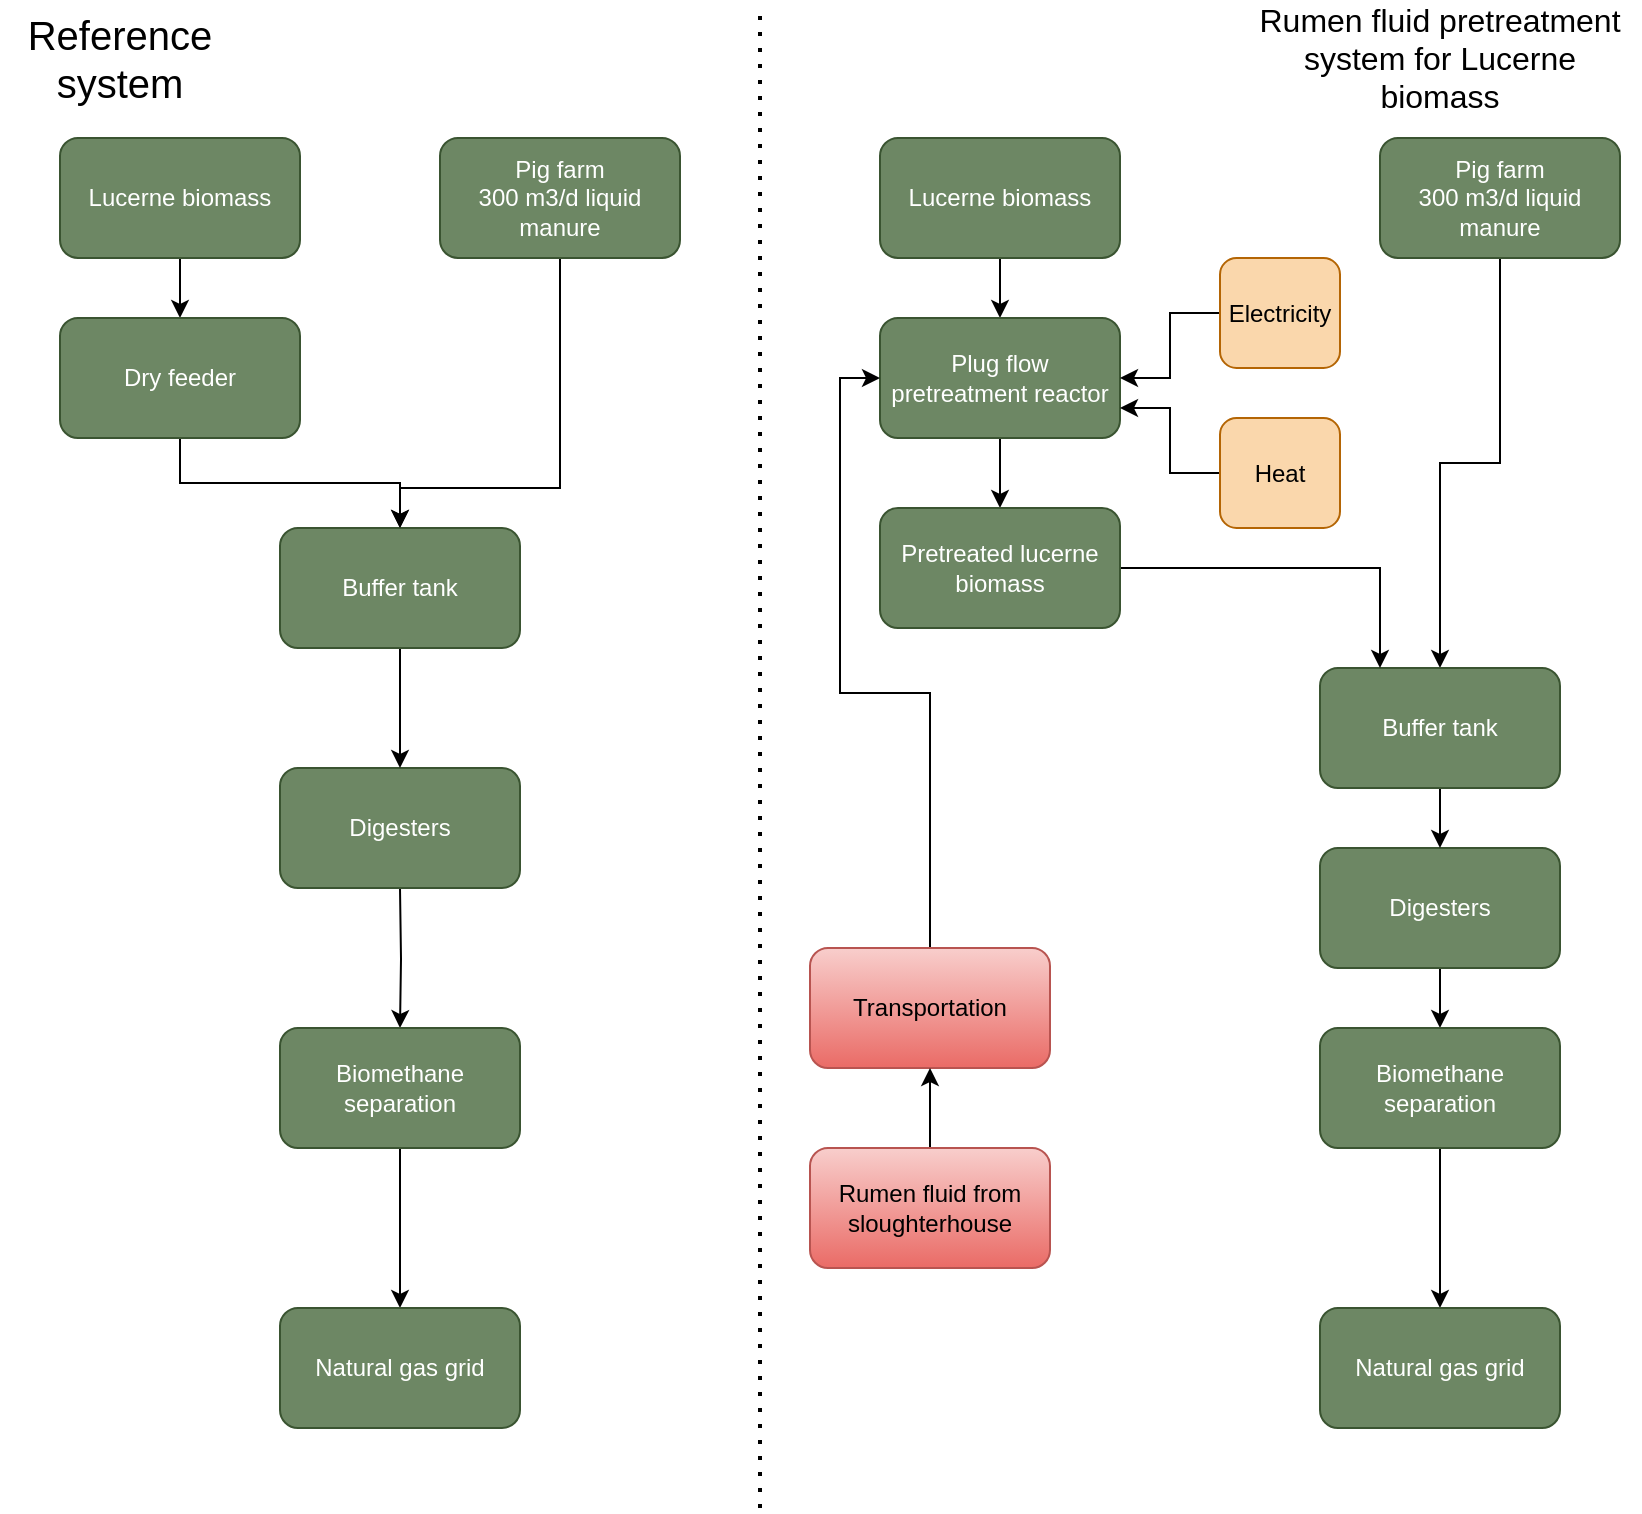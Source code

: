 <mxfile version="24.3.1" type="github">
  <diagram name="Page-1" id="84lWlQYNkhRJp31IneOG">
    <mxGraphModel dx="1050" dy="625" grid="1" gridSize="10" guides="1" tooltips="1" connect="1" arrows="1" fold="1" page="1" pageScale="1" pageWidth="850" pageHeight="1100" math="0" shadow="0">
      <root>
        <mxCell id="0" />
        <mxCell id="1" parent="0" />
        <mxCell id="G4ud9qvy3oYhWYAnnlkO-62" value="" style="edgeStyle=orthogonalEdgeStyle;rounded=0;orthogonalLoop=1;jettySize=auto;html=1;entryX=0.5;entryY=0;entryDx=0;entryDy=0;" parent="1" source="G4ud9qvy3oYhWYAnnlkO-27" target="G4ud9qvy3oYhWYAnnlkO-56" edge="1">
          <mxGeometry relative="1" as="geometry">
            <mxPoint x="300" y="165" as="targetPoint" />
            <Array as="points">
              <mxPoint x="300" y="250" />
              <mxPoint x="220" y="250" />
            </Array>
          </mxGeometry>
        </mxCell>
        <mxCell id="G4ud9qvy3oYhWYAnnlkO-27" value="Pig farm&lt;br&gt;300 m3/d liquid manure" style="rounded=1;whiteSpace=wrap;html=1;fillColor=#6d8764;fontColor=#ffffff;strokeColor=#3A5431;" parent="1" vertex="1">
          <mxGeometry x="240" y="75" width="120" height="60" as="geometry" />
        </mxCell>
        <mxCell id="G4ud9qvy3oYhWYAnnlkO-31" value="" style="edgeStyle=orthogonalEdgeStyle;rounded=0;orthogonalLoop=1;jettySize=auto;html=1;" parent="1" target="G4ud9qvy3oYhWYAnnlkO-36" edge="1">
          <mxGeometry relative="1" as="geometry">
            <mxPoint x="220" y="450" as="sourcePoint" />
          </mxGeometry>
        </mxCell>
        <mxCell id="G4ud9qvy3oYhWYAnnlkO-32" value="Digesters" style="rounded=1;whiteSpace=wrap;html=1;fillColor=#6d8764;fontColor=#ffffff;strokeColor=#3A5431;" parent="1" vertex="1">
          <mxGeometry x="160" y="390" width="120" height="60" as="geometry" />
        </mxCell>
        <mxCell id="G4ud9qvy3oYhWYAnnlkO-34" value="" style="edgeStyle=orthogonalEdgeStyle;rounded=0;orthogonalLoop=1;jettySize=auto;html=1;" parent="1" source="G4ud9qvy3oYhWYAnnlkO-36" target="G4ud9qvy3oYhWYAnnlkO-37" edge="1">
          <mxGeometry relative="1" as="geometry" />
        </mxCell>
        <mxCell id="G4ud9qvy3oYhWYAnnlkO-36" value="Biomethane separation" style="rounded=1;whiteSpace=wrap;html=1;fillColor=#6d8764;fontColor=#ffffff;strokeColor=#3A5431;" parent="1" vertex="1">
          <mxGeometry x="160" y="520" width="120" height="60" as="geometry" />
        </mxCell>
        <mxCell id="G4ud9qvy3oYhWYAnnlkO-37" value="Natural gas grid" style="whiteSpace=wrap;html=1;rounded=1;fillColor=#6d8764;fontColor=#ffffff;strokeColor=#3A5431;" parent="1" vertex="1">
          <mxGeometry x="160" y="660" width="120" height="60" as="geometry" />
        </mxCell>
        <mxCell id="G4ud9qvy3oYhWYAnnlkO-45" value="" style="endArrow=none;dashed=1;html=1;dashPattern=1 3;strokeWidth=2;rounded=0;" parent="1" edge="1">
          <mxGeometry width="50" height="50" relative="1" as="geometry">
            <mxPoint x="400" y="760" as="sourcePoint" />
            <mxPoint x="400" y="10" as="targetPoint" />
          </mxGeometry>
        </mxCell>
        <mxCell id="G4ud9qvy3oYhWYAnnlkO-46" value="Reference system" style="text;html=1;strokeColor=none;fillColor=none;align=center;verticalAlign=middle;whiteSpace=wrap;rounded=0;fontSize=20;" parent="1" vertex="1">
          <mxGeometry x="20" y="20" width="120" height="30" as="geometry" />
        </mxCell>
        <mxCell id="G4ud9qvy3oYhWYAnnlkO-47" value="Rumen fluid pretreatment system for Lucerne biomass&lt;br style=&quot;font-size: 16px;&quot;&gt;" style="text;html=1;strokeColor=none;fillColor=none;align=center;verticalAlign=middle;whiteSpace=wrap;rounded=0;fontSize=16;" parent="1" vertex="1">
          <mxGeometry x="640" y="20" width="200" height="30" as="geometry" />
        </mxCell>
        <mxCell id="G4ud9qvy3oYhWYAnnlkO-64" value="" style="edgeStyle=orthogonalEdgeStyle;rounded=0;orthogonalLoop=1;jettySize=auto;html=1;" parent="1" source="G4ud9qvy3oYhWYAnnlkO-56" target="G4ud9qvy3oYhWYAnnlkO-32" edge="1">
          <mxGeometry relative="1" as="geometry" />
        </mxCell>
        <mxCell id="G4ud9qvy3oYhWYAnnlkO-56" value="Buffer tank" style="rounded=1;whiteSpace=wrap;html=1;fillColor=#6d8764;fontColor=#ffffff;strokeColor=#3A5431;" parent="1" vertex="1">
          <mxGeometry x="160" y="270" width="120" height="60" as="geometry" />
        </mxCell>
        <mxCell id="G4ud9qvy3oYhWYAnnlkO-59" value="" style="edgeStyle=orthogonalEdgeStyle;rounded=0;orthogonalLoop=1;jettySize=auto;html=1;" parent="1" source="G4ud9qvy3oYhWYAnnlkO-57" target="G4ud9qvy3oYhWYAnnlkO-58" edge="1">
          <mxGeometry relative="1" as="geometry" />
        </mxCell>
        <mxCell id="G4ud9qvy3oYhWYAnnlkO-57" value="Lucerne biomass" style="rounded=1;whiteSpace=wrap;html=1;fillColor=#6d8764;fontColor=#ffffff;strokeColor=#3A5431;" parent="1" vertex="1">
          <mxGeometry x="50" y="75" width="120" height="60" as="geometry" />
        </mxCell>
        <mxCell id="G4ud9qvy3oYhWYAnnlkO-60" style="edgeStyle=orthogonalEdgeStyle;rounded=0;orthogonalLoop=1;jettySize=auto;html=1;exitX=0.5;exitY=1;exitDx=0;exitDy=0;entryX=0.5;entryY=0;entryDx=0;entryDy=0;" parent="1" source="G4ud9qvy3oYhWYAnnlkO-58" target="G4ud9qvy3oYhWYAnnlkO-56" edge="1">
          <mxGeometry relative="1" as="geometry" />
        </mxCell>
        <mxCell id="G4ud9qvy3oYhWYAnnlkO-58" value="Dry feeder" style="whiteSpace=wrap;html=1;fillColor=#6d8764;strokeColor=#3A5431;fontColor=#ffffff;rounded=1;" parent="1" vertex="1">
          <mxGeometry x="50" y="165" width="120" height="60" as="geometry" />
        </mxCell>
        <mxCell id="G4ud9qvy3oYhWYAnnlkO-80" style="edgeStyle=orthogonalEdgeStyle;rounded=0;orthogonalLoop=1;jettySize=auto;html=1;exitX=0.5;exitY=1;exitDx=0;exitDy=0;" parent="1" source="G4ud9qvy3oYhWYAnnlkO-66" target="G4ud9qvy3oYhWYAnnlkO-73" edge="1">
          <mxGeometry relative="1" as="geometry" />
        </mxCell>
        <mxCell id="G4ud9qvy3oYhWYAnnlkO-66" value="Pig farm&lt;br&gt;300 m3/d liquid manure" style="rounded=1;whiteSpace=wrap;html=1;fillColor=#6d8764;fontColor=#ffffff;strokeColor=#3A5431;" parent="1" vertex="1">
          <mxGeometry x="710" y="75" width="120" height="60" as="geometry" />
        </mxCell>
        <mxCell id="G4ud9qvy3oYhWYAnnlkO-94" value="" style="edgeStyle=orthogonalEdgeStyle;rounded=0;orthogonalLoop=1;jettySize=auto;html=1;" parent="1" source="G4ud9qvy3oYhWYAnnlkO-68" target="G4ud9qvy3oYhWYAnnlkO-70" edge="1">
          <mxGeometry relative="1" as="geometry" />
        </mxCell>
        <mxCell id="G4ud9qvy3oYhWYAnnlkO-68" value="Digesters" style="rounded=1;whiteSpace=wrap;html=1;fillColor=#6d8764;fontColor=#ffffff;strokeColor=#3A5431;" parent="1" vertex="1">
          <mxGeometry x="680" y="430" width="120" height="60" as="geometry" />
        </mxCell>
        <mxCell id="G4ud9qvy3oYhWYAnnlkO-95" value="" style="edgeStyle=orthogonalEdgeStyle;rounded=0;orthogonalLoop=1;jettySize=auto;html=1;" parent="1" source="G4ud9qvy3oYhWYAnnlkO-70" target="G4ud9qvy3oYhWYAnnlkO-71" edge="1">
          <mxGeometry relative="1" as="geometry" />
        </mxCell>
        <mxCell id="G4ud9qvy3oYhWYAnnlkO-70" value="Biomethane separation" style="rounded=1;whiteSpace=wrap;html=1;fillColor=#6d8764;fontColor=#ffffff;strokeColor=#3A5431;" parent="1" vertex="1">
          <mxGeometry x="680" y="520" width="120" height="60" as="geometry" />
        </mxCell>
        <mxCell id="G4ud9qvy3oYhWYAnnlkO-71" value="Natural gas grid" style="whiteSpace=wrap;html=1;rounded=1;fillColor=#6d8764;fontColor=#ffffff;strokeColor=#3A5431;" parent="1" vertex="1">
          <mxGeometry x="680" y="660" width="120" height="60" as="geometry" />
        </mxCell>
        <mxCell id="G4ud9qvy3oYhWYAnnlkO-72" value="" style="edgeStyle=orthogonalEdgeStyle;rounded=0;orthogonalLoop=1;jettySize=auto;html=1;" parent="1" source="G4ud9qvy3oYhWYAnnlkO-73" target="G4ud9qvy3oYhWYAnnlkO-68" edge="1">
          <mxGeometry relative="1" as="geometry" />
        </mxCell>
        <mxCell id="G4ud9qvy3oYhWYAnnlkO-73" value="Buffer tank" style="rounded=1;whiteSpace=wrap;html=1;fillColor=#6d8764;fontColor=#ffffff;strokeColor=#3A5431;" parent="1" vertex="1">
          <mxGeometry x="680" y="340" width="120" height="60" as="geometry" />
        </mxCell>
        <mxCell id="G4ud9qvy3oYhWYAnnlkO-74" value="" style="edgeStyle=orthogonalEdgeStyle;rounded=0;orthogonalLoop=1;jettySize=auto;html=1;" parent="1" source="G4ud9qvy3oYhWYAnnlkO-75" target="G4ud9qvy3oYhWYAnnlkO-77" edge="1">
          <mxGeometry relative="1" as="geometry" />
        </mxCell>
        <mxCell id="G4ud9qvy3oYhWYAnnlkO-75" value="Lucerne biomass" style="rounded=1;whiteSpace=wrap;html=1;fillColor=#6d8764;fontColor=#ffffff;strokeColor=#3A5431;" parent="1" vertex="1">
          <mxGeometry x="460" y="75" width="120" height="60" as="geometry" />
        </mxCell>
        <mxCell id="G4ud9qvy3oYhWYAnnlkO-79" value="" style="edgeStyle=orthogonalEdgeStyle;rounded=0;orthogonalLoop=1;jettySize=auto;html=1;" parent="1" source="G4ud9qvy3oYhWYAnnlkO-77" target="G4ud9qvy3oYhWYAnnlkO-78" edge="1">
          <mxGeometry relative="1" as="geometry" />
        </mxCell>
        <mxCell id="G4ud9qvy3oYhWYAnnlkO-77" value="Plug flow pretreatment reactor" style="whiteSpace=wrap;html=1;fillColor=#6d8764;strokeColor=#3A5431;fontColor=#ffffff;rounded=1;" parent="1" vertex="1">
          <mxGeometry x="460" y="165" width="120" height="60" as="geometry" />
        </mxCell>
        <mxCell id="G4ud9qvy3oYhWYAnnlkO-90" style="edgeStyle=orthogonalEdgeStyle;rounded=0;orthogonalLoop=1;jettySize=auto;html=1;entryX=0.25;entryY=0;entryDx=0;entryDy=0;" parent="1" source="G4ud9qvy3oYhWYAnnlkO-78" target="G4ud9qvy3oYhWYAnnlkO-73" edge="1">
          <mxGeometry relative="1" as="geometry" />
        </mxCell>
        <mxCell id="G4ud9qvy3oYhWYAnnlkO-78" value="Pretreated lucerne biomass" style="whiteSpace=wrap;html=1;fillColor=#6d8764;strokeColor=#3A5431;fontColor=#ffffff;rounded=1;" parent="1" vertex="1">
          <mxGeometry x="460" y="260" width="120" height="60" as="geometry" />
        </mxCell>
        <mxCell id="G4ud9qvy3oYhWYAnnlkO-87" value="" style="edgeStyle=orthogonalEdgeStyle;rounded=0;orthogonalLoop=1;jettySize=auto;html=1;" parent="1" source="G4ud9qvy3oYhWYAnnlkO-81" target="G4ud9qvy3oYhWYAnnlkO-77" edge="1">
          <mxGeometry relative="1" as="geometry" />
        </mxCell>
        <mxCell id="G4ud9qvy3oYhWYAnnlkO-81" value="Electricity" style="whiteSpace=wrap;html=1;fillColor=#fad7ac;strokeColor=#b46504;rounded=1;" parent="1" vertex="1">
          <mxGeometry x="630" y="135" width="60" height="55" as="geometry" />
        </mxCell>
        <mxCell id="G4ud9qvy3oYhWYAnnlkO-86" style="edgeStyle=orthogonalEdgeStyle;rounded=0;orthogonalLoop=1;jettySize=auto;html=1;entryX=1;entryY=0.75;entryDx=0;entryDy=0;" parent="1" source="G4ud9qvy3oYhWYAnnlkO-84" target="G4ud9qvy3oYhWYAnnlkO-77" edge="1">
          <mxGeometry relative="1" as="geometry" />
        </mxCell>
        <mxCell id="G4ud9qvy3oYhWYAnnlkO-84" value="Heat" style="whiteSpace=wrap;html=1;fillColor=#fad7ac;strokeColor=#b46504;rounded=1;" parent="1" vertex="1">
          <mxGeometry x="630" y="215" width="60" height="55" as="geometry" />
        </mxCell>
        <mxCell id="G4ud9qvy3oYhWYAnnlkO-89" style="edgeStyle=orthogonalEdgeStyle;rounded=0;orthogonalLoop=1;jettySize=auto;html=1;exitX=0.5;exitY=0;exitDx=0;exitDy=0;entryX=0;entryY=0.5;entryDx=0;entryDy=0;" parent="1" source="G4ud9qvy3oYhWYAnnlkO-88" target="G4ud9qvy3oYhWYAnnlkO-77" edge="1">
          <mxGeometry relative="1" as="geometry" />
        </mxCell>
        <mxCell id="G4ud9qvy3oYhWYAnnlkO-88" value="Transportation" style="rounded=1;whiteSpace=wrap;html=1;fillColor=#f8cecc;gradientColor=#ea6b66;strokeColor=#b85450;" parent="1" vertex="1">
          <mxGeometry x="425" y="480" width="120" height="60" as="geometry" />
        </mxCell>
        <mxCell id="G4ud9qvy3oYhWYAnnlkO-93" value="" style="edgeStyle=orthogonalEdgeStyle;rounded=0;orthogonalLoop=1;jettySize=auto;html=1;" parent="1" source="G4ud9qvy3oYhWYAnnlkO-91" target="G4ud9qvy3oYhWYAnnlkO-88" edge="1">
          <mxGeometry relative="1" as="geometry" />
        </mxCell>
        <mxCell id="G4ud9qvy3oYhWYAnnlkO-91" value="Rumen fluid from sloughterhouse" style="rounded=1;whiteSpace=wrap;html=1;fillColor=#f8cecc;gradientColor=#ea6b66;strokeColor=#b85450;" parent="1" vertex="1">
          <mxGeometry x="425" y="580" width="120" height="60" as="geometry" />
        </mxCell>
      </root>
    </mxGraphModel>
  </diagram>
</mxfile>
